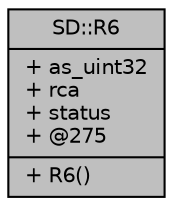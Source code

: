 digraph "SD::R6"
{
  edge [fontname="Helvetica",fontsize="10",labelfontname="Helvetica",labelfontsize="10"];
  node [fontname="Helvetica",fontsize="10",shape=record];
  Node1 [label="{SD::R6\n|+ as_uint32\l+ rca\l+ status\l+ @275\l|+ R6()\l}",height=0.2,width=0.4,color="black", fillcolor="grey75", style="filled", fontcolor="black"];
}
